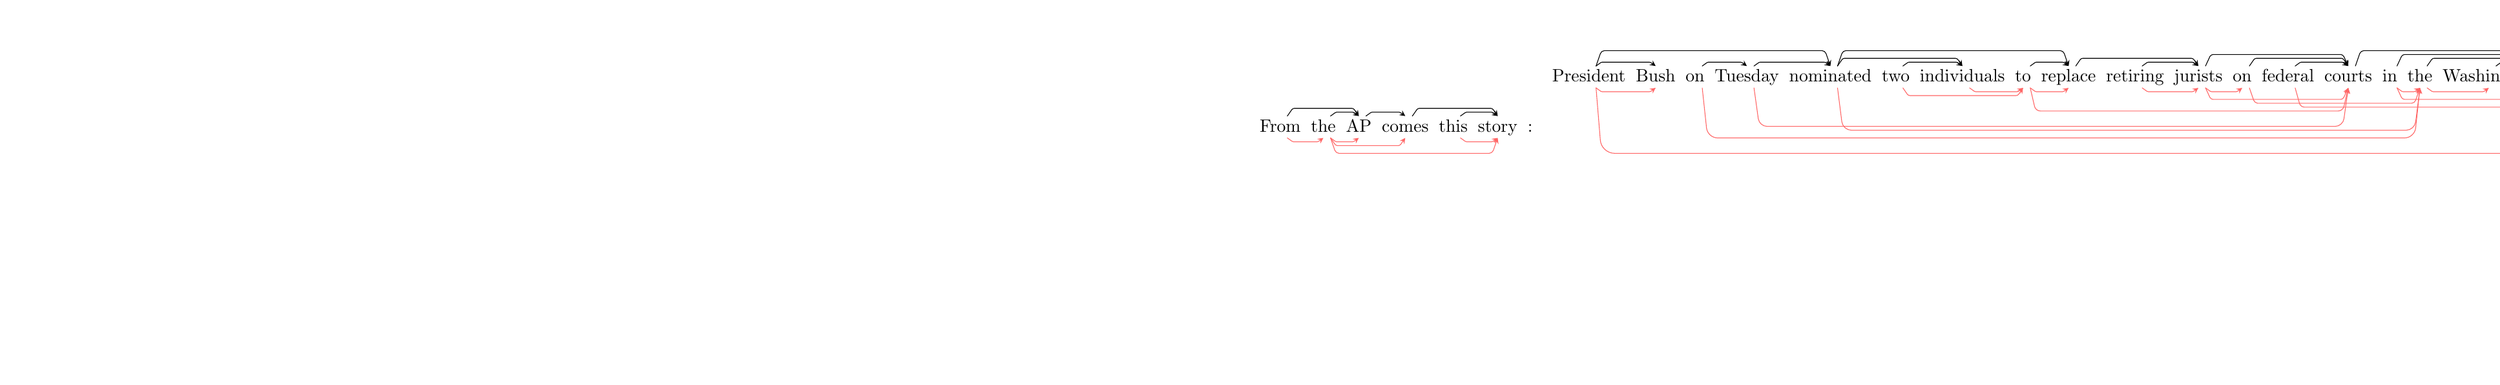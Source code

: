 

\begin{dependency}[hide label, edge unit distance=.5ex]
    \begin{deptext}[column sep=0.05cm]
    From\& the\& AP\& comes\& this\& story\& : \\
\end{deptext}
\depedge{1}{3}{.}
\depedge{2}{3}{.}
\depedge{3}{4}{.}
\depedge{4}{6}{.}
\depedge{5}{6}{.}
\depedge[edge style={red!60!}, edge below]{2}{3}{.}
\depedge[edge style={red!60!}, edge below]{1}{2}{.}
\depedge[edge style={red!60!}, edge below]{2}{6}{.}
\depedge[edge style={red!60!}, edge below]{2}{4}{.}
\depedge[edge style={red!60!}, edge below]{5}{6}{.}
\end{dependency}


\begin{dependency}[hide label, edge unit distance=.5ex]
    \begin{deptext}[column sep=0.05cm]
    President\& Bush\& on\& Tuesday\& nominated\& two\& individuals\& to\& replace\& retiring\& jurists\& on\& federal\& courts\& in\& the\& Washington\& area\& . \\
\end{deptext}
\depedge{1}{2}{.}
\depedge{1}{5}{.}
\depedge{3}{4}{.}
\depedge{4}{5}{.}
\depedge{5}{7}{.}
\depedge{5}{9}{.}
\depedge{6}{7}{.}
\depedge{8}{9}{.}
\depedge{9}{11}{.}
\depedge{10}{11}{.}
\depedge{11}{14}{.}
\depedge{12}{14}{.}
\depedge{13}{14}{.}
\depedge{14}{18}{.}
\depedge{15}{18}{.}
\depedge{16}{18}{.}
\depedge{17}{18}{.}
\depedge[edge style={red!60!}, edge below]{15}{16}{.}
\depedge[edge style={red!60!}, edge below]{11}{12}{.}
\depedge[edge style={red!60!}, edge below]{16}{17}{.}
\depedge[edge style={red!60!}, edge below]{12}{16}{.}
\depedge[edge style={red!60!}, edge below]{15}{18}{.}
\depedge[edge style={red!60!}, edge below]{11}{14}{.}
\depedge[edge style={red!60!}, edge below]{10}{11}{.}
\depedge[edge style={red!60!}, edge below]{8}{14}{.}
\depedge[edge style={red!60!}, edge below]{3}{16}{.}
\depedge[edge style={red!60!}, edge below]{6}{8}{.}
\depedge[edge style={red!60!}, edge below]{5}{16}{.}
\depedge[edge style={red!60!}, edge below]{7}{8}{.}
\depedge[edge style={red!60!}, edge below]{8}{9}{.}
\depedge[edge style={red!60!}, edge below]{4}{14}{.}
\depedge[edge style={red!60!}, edge below]{13}{18}{.}
\depedge[edge style={red!60!}, edge below]{1}{18}{.}
\depedge[edge style={red!60!}, edge below]{1}{2}{.}
\end{dependency}


\begin{dependency}[hide label, edge unit distance=.5ex]
    \begin{deptext}[column sep=0.05cm]
    Bush\& nominated\& Jennifer\& M.\& Anderson\& for\& a\& 15\& -\& year\& term\& as\& associate\& judge\& of\& the\& Superior\& Court\& of\& the\& District\& of\& Columbia\& ,\& replacing\& Steffen\& W.\& Graae\& . \\
\end{deptext}
\depedge{1}{2}{.}
\depedge{2}{3}{.}
\depedge{2}{11}{.}
\depedge{2}{25}{.}
\depedge{3}{4}{.}
\depedge{3}{5}{.}
\depedge{6}{11}{.}
\depedge{7}{11}{.}
\depedge{8}{10}{.}
\depedge{9}{10}{.}
\depedge{10}{11}{.}
\depedge{11}{14}{.}
\depedge{12}{14}{.}
\depedge{13}{14}{.}
\depedge{14}{18}{.}
\depedge{15}{18}{.}
\depedge{16}{18}{.}
\depedge{17}{18}{.}
\depedge{18}{21}{.}
\depedge{19}{21}{.}
\depedge{20}{21}{.}
\depedge{21}{23}{.}
\depedge{22}{23}{.}
\depedge{25}{26}{.}
\depedge{26}{27}{.}
\depedge{26}{28}{.}
\depedge[edge style={red!60!}, edge below]{16}{20}{.}
\depedge[edge style={red!60!}, edge below]{19}{22}{.}
\depedge[edge style={red!60!}, edge below]{20}{22}{.}
\depedge[edge style={red!60!}, edge below]{15}{19}{.}
\depedge[edge style={red!60!}, edge below]{26}{28}{.}
\depedge[edge style={red!60!}, edge below]{5}{6}{.}
\depedge[edge style={red!60!}, edge below]{6}{7}{.}
\depedge[edge style={red!60!}, edge below]{7}{8}{.}
\depedge[edge style={red!60!}, edge below]{21}{22}{.}
\depedge[edge style={red!60!}, edge below]{7}{12}{.}
\depedge[edge style={red!60!}, edge below]{14}{15}{.}
\depedge[edge style={red!60!}, edge below]{7}{13}{.}
\depedge[edge style={red!60!}, edge below]{8}{9}{.}
\depedge[edge style={red!60!}, edge below]{3}{4}{.}
\depedge[edge style={red!60!}, edge below]{11}{14}{.}
\depedge[edge style={red!60!}, edge below]{12}{14}{.}
\depedge[edge style={red!60!}, edge below]{4}{5}{.}
\depedge[edge style={red!60!}, edge below]{25}{26}{.}
\depedge[edge style={red!60!}, edge below]{18}{21}{.}
\depedge[edge style={red!60!}, edge below]{14}{17}{.}
\depedge[edge style={red!60!}, edge below]{11}{26}{.}
\depedge[edge style={red!60!}, edge below]{27}{28}{.}
\depedge[edge style={red!60!}, edge below]{10}{11}{.}
\depedge[edge style={red!60!}, edge below]{21}{23}{.}
\depedge[edge style={red!60!}, edge below]{1}{13}{.}
\depedge[edge style={red!60!}, edge below]{2}{7}{.}
\end{dependency}


\begin{dependency}[hide label, edge unit distance=.5ex]
    \begin{deptext}[column sep=0.05cm]
    *** \\
\end{deptext}
\end{dependency}


\begin{dependency}[hide label, edge unit distance=.5ex]
    \begin{deptext}[column sep=0.05cm]
    Bush\& also\& nominated\& A.\& Noel\& Anketell\& Kramer\& for\& a\& 15\& -\& year\& term\& as\& associate\& judge\& of\& the\& District\& of\& Columbia\& Court\& of\& Appeals\& ,\& replacing\& John\& Montague\& Steadman\& . \\
\end{deptext}
\depedge{1}{3}{.}
\depedge{2}{3}{.}
\depedge{3}{4}{.}
\depedge{3}{13}{.}
\depedge{3}{26}{.}
\depedge{4}{5}{.}
\depedge{4}{6}{.}
\depedge{4}{7}{.}
\depedge{8}{13}{.}
\depedge{9}{13}{.}
\depedge{10}{12}{.}
\depedge{11}{12}{.}
\depedge{12}{13}{.}
\depedge{13}{16}{.}
\depedge{14}{16}{.}
\depedge{15}{16}{.}
\depedge{16}{19}{.}
\depedge{17}{19}{.}
\depedge{18}{19}{.}
\depedge{19}{22}{.}
\depedge{20}{22}{.}
\depedge{21}{22}{.}
\depedge{22}{24}{.}
\depedge{23}{24}{.}
\depedge{26}{27}{.}
\depedge{27}{28}{.}
\depedge{27}{29}{.}
\depedge[edge style={red!60!}, edge below]{6}{7}{.}
\depedge[edge style={red!60!}, edge below]{17}{20}{.}
\depedge[edge style={red!60!}, edge below]{20}{23}{.}
\depedge[edge style={red!60!}, edge below]{17}{18}{.}
\depedge[edge style={red!60!}, edge below]{8}{9}{.}
\depedge[edge style={red!60!}, edge below]{16}{17}{.}
\depedge[edge style={red!60!}, edge below]{7}{29}{.}
\depedge[edge style={red!60!}, edge below]{14}{21}{.}
\depedge[edge style={red!60!}, edge below]{13}{14}{.}
\depedge[edge style={red!60!}, edge below]{7}{8}{.}
\depedge[edge style={red!60!}, edge below]{14}{16}{.}
\depedge[edge style={red!60!}, edge below]{21}{22}{.}
\depedge[edge style={red!60!}, edge below]{5}{6}{.}
\depedge[edge style={red!60!}, edge below]{10}{11}{.}
\depedge[edge style={red!60!}, edge below]{28}{29}{.}
\depedge[edge style={red!60!}, edge below]{7}{18}{.}
\depedge[edge style={red!60!}, edge below]{10}{18}{.}
\depedge[edge style={red!60!}, edge below]{18}{19}{.}
\depedge[edge style={red!60!}, edge below]{14}{15}{.}
\depedge[edge style={red!60!}, edge below]{11}{12}{.}
\depedge[edge style={red!60!}, edge below]{23}{24}{.}
\depedge[edge style={red!60!}, edge below]{10}{26}{.}
\depedge[edge style={red!60!}, edge below]{1}{3}{.}
\depedge[edge style={red!60!}, edge below]{3}{29}{.}
\depedge[edge style={red!60!}, edge below]{4}{6}{.}
\depedge[edge style={red!60!}, edge below]{1}{2}{.}
\depedge[edge style={red!60!}, edge below]{27}{29}{.}
\end{dependency}


\begin{dependency}[hide label, edge unit distance=.5ex]
    \begin{deptext}[column sep=0.05cm]
    The\& sheikh\& in\& wheel\& -\& chair\& has\& been\& attacked\& with\& a\& F\& -\& 16\& -\& launched\& bomb\& . \\
\end{deptext}
\depedge{1}{2}{.}
\depedge{2}{6}{.}
\depedge{2}{9}{.}
\depedge{3}{6}{.}
\depedge{4}{6}{.}
\depedge{5}{6}{.}
\depedge{7}{9}{.}
\depedge{8}{9}{.}
\depedge{9}{17}{.}
\depedge{10}{17}{.}
\depedge{11}{17}{.}
\depedge{12}{13}{.}
\depedge{12}{14}{.}
\depedge{12}{16}{.}
\depedge{15}{16}{.}
\depedge{16}{17}{.}
\depedge[edge style={red!60!}, edge below]{5}{13}{.}
\depedge[edge style={red!60!}, edge below]{7}{8}{.}
\depedge[edge style={red!60!}, edge below]{13}{15}{.}
\depedge[edge style={red!60!}, edge below]{1}{8}{.}
\depedge[edge style={red!60!}, edge below]{8}{9}{.}
\depedge[edge style={red!60!}, edge below]{14}{15}{.}
\depedge[edge style={red!60!}, edge below]{15}{16}{.}
\depedge[edge style={red!60!}, edge below]{10}{11}{.}
\depedge[edge style={red!60!}, edge below]{8}{17}{.}
\depedge[edge style={red!60!}, edge below]{8}{16}{.}
\depedge[edge style={red!60!}, edge below]{11}{13}{.}
\depedge[edge style={red!60!}, edge below]{4}{7}{.}
\depedge[edge style={red!60!}, edge below]{3}{5}{.}
\depedge[edge style={red!60!}, edge below]{11}{12}{.}
\depedge[edge style={red!60!}, edge below]{2}{4}{.}
\depedge[edge style={red!60!}, edge below]{5}{6}{.}
\end{dependency}


\begin{dependency}[hide label, edge unit distance=.5ex]
    \begin{deptext}[column sep=0.05cm]
    He\& could\& be\& killed\& years\& ago\& and\& the\& israelians\& have\& all\& the\& reasons\& ,\& since\& he\& founded\& and\& he\& is\& the\& spiritual\& leader\& of\& Hamas\& ,\& but\& they\& did\& n't\& . \\
\end{deptext}
\depedge{1}{4}{.}
\depedge{2}{4}{.}
\depedge{3}{4}{.}
\depedge{4}{6}{.}
\depedge{4}{10}{.}
\depedge{4}{29}{.}
\depedge{5}{6}{.}
\depedge{7}{10}{.}
\depedge{8}{9}{.}
\depedge{9}{10}{.}
\depedge{10}{13}{.}
\depedge{10}{17}{.}
\depedge{11}{13}{.}
\depedge{12}{13}{.}
\depedge{15}{17}{.}
\depedge{16}{17}{.}
\depedge{17}{23}{.}
\depedge{18}{23}{.}
\depedge{19}{23}{.}
\depedge{20}{23}{.}
\depedge{21}{23}{.}
\depedge{22}{23}{.}
\depedge{23}{25}{.}
\depedge{24}{25}{.}
\depedge{27}{29}{.}
\depedge{28}{29}{.}
\depedge{29}{30}{.}
\depedge[edge style={red!60!}, edge below]{3}{4}{.}
\depedge[edge style={red!60!}, edge below]{4}{5}{.}
\depedge[edge style={red!60!}, edge below]{19}{20}{.}
\depedge[edge style={red!60!}, edge below]{9}{10}{.}
\depedge[edge style={red!60!}, edge below]{18}{19}{.}
\depedge[edge style={red!60!}, edge below]{10}{11}{.}
\depedge[edge style={red!60!}, edge below]{2}{3}{.}
\depedge[edge style={red!60!}, edge below]{7}{18}{.}
\depedge[edge style={red!60!}, edge below]{1}{2}{.}
\depedge[edge style={red!60!}, edge below]{4}{23}{.}
\depedge[edge style={red!60!}, edge below]{8}{21}{.}
\depedge[edge style={red!60!}, edge below]{20}{21}{.}
\depedge[edge style={red!60!}, edge below]{28}{29}{.}
\depedge[edge style={red!60!}, edge below]{10}{28}{.}
\depedge[edge style={red!60!}, edge below]{4}{6}{.}
\depedge[edge style={red!60!}, edge below]{10}{23}{.}
\depedge[edge style={red!60!}, edge below]{16}{17}{.}
\depedge[edge style={red!60!}, edge below]{8}{12}{.}
\depedge[edge style={red!60!}, edge below]{10}{12}{.}
\depedge[edge style={red!60!}, edge below]{16}{19}{.}
\depedge[edge style={red!60!}, edge below]{21}{22}{.}
\depedge[edge style={red!60!}, edge below]{28}{30}{.}
\depedge[edge style={red!60!}, edge below]{23}{24}{.}
\depedge[edge style={red!60!}, edge below]{27}{28}{.}
\depedge[edge style={red!60!}, edge below]{4}{25}{.}
\depedge[edge style={red!60!}, edge below]{15}{16}{.}
\depedge[edge style={red!60!}, edge below]{12}{13}{.}
\end{dependency}


\begin{dependency}[hide label, edge unit distance=.5ex]
    \begin{deptext}[column sep=0.05cm]
    Today\& 's\& incident\& proves\& that\& Sharon\& has\& lost\& his\& patience\& and\& his\& hope\& in\& peace\& . \\
\end{deptext}
\depedge{1}{2}{.}
\depedge{1}{3}{.}
\depedge{3}{4}{.}
\depedge{4}{8}{.}
\depedge{5}{8}{.}
\depedge{6}{8}{.}
\depedge{7}{8}{.}
\depedge{8}{10}{.}
\depedge{9}{10}{.}
\depedge{10}{13}{.}
\depedge{11}{13}{.}
\depedge{12}{13}{.}
\depedge{13}{15}{.}
\depedge{14}{15}{.}
\depedge[edge style={red!60!}, edge below]{9}{12}{.}
\depedge[edge style={red!60!}, edge below]{14}{15}{.}
\depedge[edge style={red!60!}, edge below]{9}{10}{.}
\depedge[edge style={red!60!}, edge below]{11}{12}{.}
\depedge[edge style={red!60!}, edge below]{5}{7}{.}
\depedge[edge style={red!60!}, edge below]{5}{8}{.}
\depedge[edge style={red!60!}, edge below]{7}{10}{.}
\depedge[edge style={red!60!}, edge below]{13}{14}{.}
\depedge[edge style={red!60!}, edge below]{5}{6}{.}
\depedge[edge style={red!60!}, edge below]{3}{4}{.}
\depedge[edge style={red!60!}, edge below]{4}{5}{.}
\depedge[edge style={red!60!}, edge below]{5}{13}{.}
\depedge[edge style={red!60!}, edge below]{1}{7}{.}
\depedge[edge style={red!60!}, edge below]{2}{3}{.}
\end{dependency}


\begin{dependency}[hide label, edge unit distance=.5ex]
    \begin{deptext}[column sep=0.05cm]
    Nervous\& people\& make\& mistakes\& ,\& so\& I\& suppose\& there\& will\& be\& a\& wave\& of\& succesfull\& arab\& attacks\& . \\
\end{deptext}
\depedge{1}{2}{.}
\depedge{2}{3}{.}
\depedge{3}{4}{.}
\depedge{3}{8}{.}
\depedge{6}{8}{.}
\depedge{7}{8}{.}
\depedge{8}{11}{.}
\depedge{9}{11}{.}
\depedge{10}{11}{.}
\depedge{11}{13}{.}
\depedge{12}{13}{.}
\depedge{13}{17}{.}
\depedge{14}{17}{.}
\depedge{15}{17}{.}
\depedge{16}{17}{.}
\depedge[edge style={red!60!}, edge below]{2}{3}{.}
\depedge[edge style={red!60!}, edge below]{14}{15}{.}
\depedge[edge style={red!60!}, edge below]{6}{7}{.}
\depedge[edge style={red!60!}, edge below]{7}{12}{.}
\depedge[edge style={red!60!}, edge below]{15}{17}{.}
\depedge[edge style={red!60!}, edge below]{12}{13}{.}
\depedge[edge style={red!60!}, edge below]{16}{17}{.}
\depedge[edge style={red!60!}, edge below]{12}{16}{.}
\depedge[edge style={red!60!}, edge below]{7}{9}{.}
\depedge[edge style={red!60!}, edge below]{4}{7}{.}
\depedge[edge style={red!60!}, edge below]{11}{12}{.}
\depedge[edge style={red!60!}, edge below]{10}{11}{.}
\depedge[edge style={red!60!}, edge below]{3}{4}{.}
\depedge[edge style={red!60!}, edge below]{1}{2}{.}
\depedge[edge style={red!60!}, edge below]{7}{8}{.}
\end{dependency}


\begin{dependency}[hide label, edge unit distance=.5ex]
    \begin{deptext}[column sep=0.05cm]
    A\& la\& guerre\& c'est\& comme\& a\& la\& guerre\& ! \\
\end{deptext}
\depedge{1}{2}{.}
\depedge{1}{3}{.}
\depedge{1}{4}{.}
\depedge{1}{5}{.}
\depedge{1}{6}{.}
\depedge{1}{7}{.}
\depedge{1}{8}{.}
\depedge[edge style={red!60!}, edge below]{4}{5}{.}
\depedge[edge style={red!60!}, edge below]{3}{4}{.}
\depedge[edge style={red!60!}, edge below]{6}{8}{.}
\depedge[edge style={red!60!}, edge below]{2}{7}{.}
\depedge[edge style={red!60!}, edge below]{1}{6}{.}
\depedge[edge style={red!60!}, edge below]{3}{8}{.}
\depedge[edge style={red!60!}, edge below]{1}{2}{.}
\end{dependency}


\begin{dependency}[hide label, edge unit distance=.5ex]
    \begin{deptext}[column sep=0.05cm]
    In\& the\& eastern\& city\& of\& Baqubah\& ,\& guerrillas\& detonated\& a\& car\& bomb\& outside\& a\& police\& station\& ,\& killing\& several\& people\& . \\
\end{deptext}
\depedge{1}{4}{.}
\depedge{2}{4}{.}
\depedge{3}{4}{.}
\depedge{4}{6}{.}
\depedge{4}{9}{.}
\depedge{5}{6}{.}
\depedge{8}{9}{.}
\depedge{9}{12}{.}
\depedge{9}{16}{.}
\depedge{9}{18}{.}
\depedge{10}{12}{.}
\depedge{11}{12}{.}
\depedge{13}{16}{.}
\depedge{14}{16}{.}
\depedge{15}{16}{.}
\depedge{18}{20}{.}
\depedge{19}{20}{.}
\depedge[edge style={red!60!}, edge below]{1}{2}{.}
\depedge[edge style={red!60!}, edge below]{10}{14}{.}
\depedge[edge style={red!60!}, edge below]{10}{11}{.}
\depedge[edge style={red!60!}, edge below]{1}{3}{.}
\depedge[edge style={red!60!}, edge below]{8}{9}{.}
\depedge[edge style={red!60!}, edge below]{5}{6}{.}
\depedge[edge style={red!60!}, edge below]{8}{10}{.}
\depedge[edge style={red!60!}, edge below]{3}{4}{.}
\depedge[edge style={red!60!}, edge below]{10}{16}{.}
\depedge[edge style={red!60!}, edge below]{2}{9}{.}
\depedge[edge style={red!60!}, edge below]{11}{12}{.}
\depedge[edge style={red!60!}, edge below]{18}{19}{.}
\depedge[edge style={red!60!}, edge below]{10}{20}{.}
\depedge[edge style={red!60!}, edge below]{16}{19}{.}
\depedge[edge style={red!60!}, edge below]{6}{10}{.}
\depedge[edge style={red!60!}, edge below]{14}{15}{.}
\depedge[edge style={red!60!}, edge below]{12}{13}{.}
\end{dependency}


\begin{dependency}[hide label, edge unit distance=.5ex]
    \begin{deptext}[column sep=0.05cm]
    The\& US\& lost\& yet\& another\& helicopter\& to\& hostile\& fire\& near\& Habbaniyah\& in\& the\& Sunni\& heartland\& ,\& but\& this\& time\& the\& crew\& was\& safe\& . \\
\end{deptext}
\depedge{1}{2}{.}
\depedge{2}{3}{.}
\depedge{3}{6}{.}
\depedge{3}{9}{.}
\depedge{3}{23}{.}
\depedge{4}{6}{.}
\depedge{5}{6}{.}
\depedge{7}{9}{.}
\depedge{8}{9}{.}
\depedge{9}{11}{.}
\depedge{10}{11}{.}
\depedge{11}{15}{.}
\depedge{12}{15}{.}
\depedge{13}{15}{.}
\depedge{14}{15}{.}
\depedge{17}{23}{.}
\depedge{18}{19}{.}
\depedge{19}{23}{.}
\depedge{20}{21}{.}
\depedge{21}{23}{.}
\depedge{22}{23}{.}
\depedge[edge style={red!60!}, edge below]{12}{13}{.}
\depedge[edge style={red!60!}, edge below]{1}{20}{.}
\depedge[edge style={red!60!}, edge below]{13}{14}{.}
\depedge[edge style={red!60!}, edge below]{11}{15}{.}
\depedge[edge style={red!60!}, edge below]{13}{20}{.}
\depedge[edge style={red!60!}, edge below]{11}{12}{.}
\depedge[edge style={red!60!}, edge below]{21}{22}{.}
\depedge[edge style={red!60!}, edge below]{18}{19}{.}
\depedge[edge style={red!60!}, edge below]{15}{22}{.}
\depedge[edge style={red!60!}, edge below]{1}{2}{.}
\depedge[edge style={red!60!}, edge below]{17}{18}{.}
\depedge[edge style={red!60!}, edge below]{4}{15}{.}
\depedge[edge style={red!60!}, edge below]{15}{18}{.}
\depedge[edge style={red!60!}, edge below]{4}{6}{.}
\depedge[edge style={red!60!}, edge below]{7}{8}{.}
\depedge[edge style={red!60!}, edge below]{3}{15}{.}
\depedge[edge style={red!60!}, edge below]{4}{5}{.}
\depedge[edge style={red!60!}, edge below]{10}{11}{.}
\depedge[edge style={red!60!}, edge below]{9}{12}{.}
\depedge[edge style={red!60!}, edge below]{7}{14}{.}
\depedge[edge style={red!60!}, edge below]{13}{23}{.}
\end{dependency}


\begin{dependency}[hide label, edge unit distance=.5ex]
    \begin{deptext}[column sep=0.05cm]
    In\& Fallujah\& ,\& hundreds\& of\& demonstrators\& came\& out\& against\& US\& troops\& when\& they\& briefly\& arrested\& a\& yound\& newlywed\& bride\& . \\
\end{deptext}
\depedge{1}{2}{.}
\depedge{2}{7}{.}
\depedge{4}{6}{.}
\depedge{4}{7}{.}
\depedge{5}{6}{.}
\depedge{7}{8}{.}
\depedge{7}{11}{.}
\depedge{7}{15}{.}
\depedge{9}{11}{.}
\depedge{10}{11}{.}
\depedge{12}{15}{.}
\depedge{13}{15}{.}
\depedge{14}{15}{.}
\depedge{15}{19}{.}
\depedge{16}{19}{.}
\depedge{17}{19}{.}
\depedge{18}{19}{.}
\depedge[edge style={red!60!}, edge below]{17}{18}{.}
\depedge[edge style={red!60!}, edge below]{18}{19}{.}
\depedge[edge style={red!60!}, edge below]{5}{6}{.}
\depedge[edge style={red!60!}, edge below]{16}{17}{.}
\depedge[edge style={red!60!}, edge below]{11}{12}{.}
\depedge[edge style={red!60!}, edge below]{15}{16}{.}
\depedge[edge style={red!60!}, edge below]{13}{14}{.}
\depedge[edge style={red!60!}, edge below]{6}{19}{.}
\depedge[edge style={red!60!}, edge below]{13}{17}{.}
\depedge[edge style={red!60!}, edge below]{9}{10}{.}
\depedge[edge style={red!60!}, edge below]{10}{11}{.}
\depedge[edge style={red!60!}, edge below]{1}{2}{.}
\depedge[edge style={red!60!}, edge below]{12}{13}{.}
\depedge[edge style={red!60!}, edge below]{1}{15}{.}
\depedge[edge style={red!60!}, edge below]{8}{9}{.}
\depedge[edge style={red!60!}, edge below]{4}{5}{.}
\depedge[edge style={red!60!}, edge below]{7}{8}{.}
\end{dependency}


\begin{dependency}[hide label, edge unit distance=.5ex]
    \begin{deptext}[column sep=0.05cm]
    (\& I\& hope\& that\& the\& US\& army\& got\& an\& enormous\& amount\& of\& information\& from\& her\& relatives\& ,\& because\& otherwise\& this\& move\& was\& a\& bad\& ,\& bad\& tradeoff\& )\& . \\
\end{deptext}
\depedge{2}{3}{.}
\depedge{3}{8}{.}
\depedge{3}{27}{.}
\depedge{4}{8}{.}
\depedge{5}{7}{.}
\depedge{6}{7}{.}
\depedge{7}{8}{.}
\depedge{8}{11}{.}
\depedge{8}{16}{.}
\depedge{9}{11}{.}
\depedge{10}{11}{.}
\depedge{11}{13}{.}
\depedge{12}{13}{.}
\depedge{14}{16}{.}
\depedge{15}{16}{.}
\depedge{18}{27}{.}
\depedge{19}{27}{.}
\depedge{20}{21}{.}
\depedge{21}{27}{.}
\depedge{22}{27}{.}
\depedge{23}{27}{.}
\depedge{24}{27}{.}
\depedge{26}{27}{.}
\depedge[edge style={red!60!}, edge below]{22}{23}{.}
\depedge[edge style={red!60!}, edge below]{24}{26}{.}
\depedge[edge style={red!60!}, edge below]{4}{7}{.}
\depedge[edge style={red!60!}, edge below]{4}{5}{.}
\depedge[edge style={red!60!}, edge below]{7}{22}{.}
\depedge[edge style={red!60!}, edge below]{8}{22}{.}
\depedge[edge style={red!60!}, edge below]{9}{10}{.}
\depedge[edge style={red!60!}, edge below]{5}{6}{.}
\depedge[edge style={red!60!}, edge below]{23}{24}{.}
\depedge[edge style={red!60!}, edge below]{3}{22}{.}
\depedge[edge style={red!60!}, edge below]{14}{15}{.}
\depedge[edge style={red!60!}, edge below]{8}{27}{.}
\depedge[edge style={red!60!}, edge below]{21}{22}{.}
\depedge[edge style={red!60!}, edge below]{5}{19}{.}
\depedge[edge style={red!60!}, edge below]{10}{23}{.}
\depedge[edge style={red!60!}, edge below]{15}{23}{.}
\depedge[edge style={red!60!}, edge below]{12}{13}{.}
\depedge[edge style={red!60!}, edge below]{2}{3}{.}
\depedge[edge style={red!60!}, edge below]{6}{20}{.}
\depedge[edge style={red!60!}, edge below]{5}{12}{.}
\depedge[edge style={red!60!}, edge below]{9}{11}{.}
\depedge[edge style={red!60!}, edge below]{18}{22}{.}
\depedge[edge style={red!60!}, edge below]{16}{23}{.}
\end{dependency}


\begin{dependency}[hide label, edge unit distance=.5ex]
    \begin{deptext}[column sep=0.05cm]
    The\& US\& troops\& fired\& into\& the\& hostile\& crowd\& ,\& killing\& 4\& . \\
\end{deptext}
\depedge{1}{3}{.}
\depedge{2}{3}{.}
\depedge{3}{4}{.}
\depedge{4}{8}{.}
\depedge{4}{10}{.}
\depedge{5}{8}{.}
\depedge{6}{8}{.}
\depedge{7}{8}{.}
\depedge{10}{11}{.}
\depedge[edge style={red!60!}, edge below]{2}{3}{.}
\depedge[edge style={red!60!}, edge below]{1}{2}{.}
\depedge[edge style={red!60!}, edge below]{10}{11}{.}
\depedge[edge style={red!60!}, edge below]{6}{7}{.}
\depedge[edge style={red!60!}, edge below]{6}{10}{.}
\depedge[edge style={red!60!}, edge below]{1}{6}{.}
\depedge[edge style={red!60!}, edge below]{3}{4}{.}
\depedge[edge style={red!60!}, edge below]{5}{6}{.}
\depedge[edge style={red!60!}, edge below]{6}{8}{.}
\end{dependency}


\begin{dependency}[hide label, edge unit distance=.5ex]
    \begin{deptext}[column sep=0.05cm]
    It\& seems\& clear\& to\& me\& that\& the\& manhunt\& for\& high\& Baath\& officials\& in\& the\& Sunni\& heartland\& is\& being\& done\& wrong\& ,\& or\& at\& least\& in\& ways\& that\& are\& bad\& for\& US\& standing\& with\& local\& Iraqis\& . \\
\end{deptext}
\depedge{1}{2}{.}
\depedge{2}{3}{.}
\depedge{2}{5}{.}
\depedge{2}{19}{.}
\depedge{4}{5}{.}
\depedge{6}{19}{.}
\depedge{7}{8}{.}
\depedge{8}{12}{.}
\depedge{8}{16}{.}
\depedge{8}{19}{.}
\depedge{9}{12}{.}
\depedge{10}{12}{.}
\depedge{11}{12}{.}
\depedge{13}{16}{.}
\depedge{14}{16}{.}
\depedge{15}{16}{.}
\depedge{17}{19}{.}
\depedge{18}{19}{.}
\depedge{19}{20}{.}
\depedge{20}{26}{.}
\depedge{22}{26}{.}
\depedge{23}{24}{.}
\depedge{23}{26}{.}
\depedge{25}{26}{.}
\depedge{26}{29}{.}
\depedge{27}{29}{.}
\depedge{28}{29}{.}
\depedge{29}{32}{.}
\depedge{30}{32}{.}
\depedge{31}{32}{.}
\depedge{32}{35}{.}
\depedge{33}{35}{.}
\depedge{34}{35}{.}
\depedge[edge style={red!60!}, edge below]{17}{18}{.}
\depedge[edge style={red!60!}, edge below]{5}{6}{.}
\depedge[edge style={red!60!}, edge below]{13}{14}{.}
\depedge[edge style={red!60!}, edge below]{6}{13}{.}
\depedge[edge style={red!60!}, edge below]{27}{28}{.}
\depedge[edge style={red!60!}, edge below]{9}{30}{.}
\depedge[edge style={red!60!}, edge below]{1}{2}{.}
\depedge[edge style={red!60!}, edge below]{6}{28}{.}
\depedge[edge style={red!60!}, edge below]{6}{10}{.}
\depedge[edge style={red!60!}, edge below]{13}{25}{.}
\depedge[edge style={red!60!}, edge below]{6}{17}{.}
\depedge[edge style={red!60!}, edge below]{14}{16}{.}
\depedge[edge style={red!60!}, edge below]{12}{13}{.}
\depedge[edge style={red!60!}, edge below]{14}{30}{.}
\depedge[edge style={red!60!}, edge below]{6}{33}{.}
\depedge[edge style={red!60!}, edge below]{31}{32}{.}
\depedge[edge style={red!60!}, edge below]{13}{35}{.}
\depedge[edge style={red!60!}, edge below]{4}{5}{.}
\depedge[edge style={red!60!}, edge below]{6}{23}{.}
\depedge[edge style={red!60!}, edge below]{30}{31}{.}
\depedge[edge style={red!60!}, edge below]{14}{15}{.}
\depedge[edge style={red!60!}, edge below]{29}{30}{.}
\depedge[edge style={red!60!}, edge below]{3}{5}{.}
\depedge[edge style={red!60!}, edge below]{8}{28}{.}
\depedge[edge style={red!60!}, edge below]{6}{11}{.}
\depedge[edge style={red!60!}, edge below]{7}{30}{.}
\depedge[edge style={red!60!}, edge below]{2}{4}{.}
\depedge[edge style={red!60!}, edge below]{6}{19}{.}
\depedge[edge style={red!60!}, edge below]{26}{27}{.}
\depedge[edge style={red!60!}, edge below]{19}{20}{.}
\depedge[edge style={red!60!}, edge below]{33}{34}{.}
\depedge[edge style={red!60!}, edge below]{6}{22}{.}
\depedge[edge style={red!60!}, edge below]{23}{24}{.}
\end{dependency}


\begin{dependency}[hide label, edge unit distance=.5ex]
    \begin{deptext}[column sep=0.05cm]
    Google\& has\& finally\& had\& an\& analyst\& day\& --\& a\& chance\& to\& present\& the\& company\& 's\& story\& to\& the\& (\& miniscule\& number\& of\& )\& people\& who\& have\& n't\& heard\& it\& . \\
\end{deptext}
\depedge{1}{4}{.}
\depedge{2}{4}{.}
\depedge{3}{4}{.}
\depedge{4}{7}{.}
\depedge{5}{7}{.}
\depedge{6}{7}{.}
\depedge{7}{10}{.}
\depedge{9}{10}{.}
\depedge{10}{12}{.}
\depedge{11}{12}{.}
\depedge{12}{16}{.}
\depedge{12}{21}{.}
\depedge{13}{14}{.}
\depedge{14}{15}{.}
\depedge{14}{16}{.}
\depedge{17}{21}{.}
\depedge{18}{21}{.}
\depedge{20}{21}{.}
\depedge{21}{24}{.}
\depedge{22}{24}{.}
\depedge{24}{28}{.}
\depedge{25}{28}{.}
\depedge{26}{28}{.}
\depedge{27}{28}{.}
\depedge{28}{29}{.}
\depedge[edge style={red!60!}, edge below]{25}{26}{.}
\depedge[edge style={red!60!}, edge below]{26}{28}{.}
\depedge[edge style={red!60!}, edge below]{11}{12}{.}
\depedge[edge style={red!60!}, edge below]{25}{29}{.}
\depedge[edge style={red!60!}, edge below]{9}{10}{.}
\depedge[edge style={red!60!}, edge below]{2}{3}{.}
\depedge[edge style={red!60!}, edge below]{24}{25}{.}
\depedge[edge style={red!60!}, edge below]{9}{24}{.}
\depedge[edge style={red!60!}, edge below]{4}{5}{.}
\depedge[edge style={red!60!}, edge below]{4}{21}{.}
\depedge[edge style={red!60!}, edge below]{3}{4}{.}
\depedge[edge style={red!60!}, edge below]{11}{29}{.}
\depedge[edge style={red!60!}, edge below]{13}{14}{.}
\depedge[edge style={red!60!}, edge below]{26}{27}{.}
\depedge[edge style={red!60!}, edge below]{4}{9}{.}
\depedge[edge style={red!60!}, edge below]{4}{17}{.}
\depedge[edge style={red!60!}, edge below]{17}{18}{.}
\depedge[edge style={red!60!}, edge below]{16}{17}{.}
\depedge[edge style={red!60!}, edge below]{13}{18}{.}
\depedge[edge style={red!60!}, edge below]{2}{7}{.}
\depedge[edge style={red!60!}, edge below]{5}{20}{.}
\depedge[edge style={red!60!}, edge below]{1}{2}{.}
\depedge[edge style={red!60!}, edge below]{2}{6}{.}
\depedge[edge style={red!60!}, edge below]{5}{22}{.}
\depedge[edge style={red!60!}, edge below]{11}{15}{.}
\end{dependency}


\begin{dependency}[hide label, edge unit distance=.5ex]
    \begin{deptext}[column sep=0.05cm]
    Usually\& ,\& these\& are\& just\& a\& chance\& for\& the\& suckups\& to\& suck\& up\& ,\& but\& this\& time\& people\& are\& actually\& concerned\& about\& the\& company\& 's\& plans\& . \\
\end{deptext}
\depedge{1}{7}{.}
\depedge{3}{7}{.}
\depedge{4}{7}{.}
\depedge{5}{7}{.}
\depedge{6}{7}{.}
\depedge{7}{12}{.}
\depedge{7}{21}{.}
\depedge{8}{12}{.}
\depedge{9}{10}{.}
\depedge{10}{12}{.}
\depedge{11}{12}{.}
\depedge{12}{13}{.}
\depedge{15}{21}{.}
\depedge{16}{17}{.}
\depedge{17}{21}{.}
\depedge{18}{21}{.}
\depedge{19}{21}{.}
\depedge{20}{21}{.}
\depedge{21}{26}{.}
\depedge{22}{26}{.}
\depedge{23}{24}{.}
\depedge{24}{25}{.}
\depedge{24}{26}{.}
\depedge[edge style={red!60!}, edge below]{9}{10}{.}
\depedge[edge style={red!60!}, edge below]{9}{18}{.}
\depedge[edge style={red!60!}, edge below]{6}{7}{.}
\depedge[edge style={red!60!}, edge below]{16}{17}{.}
\depedge[edge style={red!60!}, edge below]{6}{9}{.}
\depedge[edge style={red!60!}, edge below]{4}{19}{.}
\depedge[edge style={red!60!}, edge below]{17}{18}{.}
\depedge[edge style={red!60!}, edge below]{4}{5}{.}
\depedge[edge style={red!60!}, edge below]{9}{23}{.}
\depedge[edge style={red!60!}, edge below]{23}{24}{.}
\depedge[edge style={red!60!}, edge below]{22}{26}{.}
\depedge[edge style={red!60!}, edge below]{3}{4}{.}
\depedge[edge style={red!60!}, edge below]{8}{9}{.}
\depedge[edge style={red!60!}, edge below]{19}{21}{.}
\depedge[edge style={red!60!}, edge below]{18}{22}{.}
\depedge[edge style={red!60!}, edge below]{5}{6}{.}
\depedge[edge style={red!60!}, edge below]{11}{12}{.}
\depedge[edge style={red!60!}, edge below]{10}{12}{.}
\depedge[edge style={red!60!}, edge below]{12}{13}{.}
\depedge[edge style={red!60!}, edge below]{16}{25}{.}
\depedge[edge style={red!60!}, edge below]{15}{16}{.}
\depedge[edge style={red!60!}, edge below]{19}{20}{.}
\depedge[edge style={red!60!}, edge below]{1}{18}{.}
\end{dependency}


\begin{dependency}[hide label, edge unit distance=.5ex]
    \begin{deptext}[column sep=0.05cm]
    They\& work\& on\& Wall\& Street\& ,\& after\& all\& ,\& so\& when\& they\& hear\& a\& company\& who's\& stated\& goals\& include\& "\& Do\& n't\& be\& evil\& ,\& "\& they\& imagine\& a\& company\& who's\& eventually\& history\& will\& be\& "\& Do\& n't\& be\& profitable\& .\& " \\
\end{deptext}
\depedge{1}{2}{.}
\depedge{2}{5}{.}
\depedge{2}{8}{.}
\depedge{2}{28}{.}
\depedge{3}{5}{.}
\depedge{4}{5}{.}
\depedge{7}{8}{.}
\depedge{10}{28}{.}
\depedge{11}{13}{.}
\depedge{12}{13}{.}
\depedge{13}{15}{.}
\depedge{13}{28}{.}
\depedge{14}{15}{.}
\depedge{15}{19}{.}
\depedge{16}{18}{.}
\depedge{17}{18}{.}
\depedge{18}{19}{.}
\depedge{19}{24}{.}
\depedge{21}{24}{.}
\depedge{22}{24}{.}
\depedge{23}{24}{.}
\depedge{27}{28}{.}
\depedge{28}{30}{.}
\depedge{29}{30}{.}
\depedge{30}{35}{.}
\depedge{31}{33}{.}
\depedge{32}{33}{.}
\depedge{33}{35}{.}
\depedge{34}{35}{.}
\depedge{35}{40}{.}
\depedge{37}{40}{.}
\depedge{38}{40}{.}
\depedge{39}{40}{.}
\depedge[edge style={red!60!}, edge below]{16}{31}{.}
\depedge[edge style={red!60!}, edge below]{23}{39}{.}
\depedge[edge style={red!60!}, edge below]{15}{30}{.}
\depedge[edge style={red!60!}, edge below]{14}{29}{.}
\depedge[edge style={red!60!}, edge below]{22}{38}{.}
\depedge[edge style={red!60!}, edge below]{21}{37}{.}
\depedge[edge style={red!60!}, edge below]{12}{27}{.}
\depedge[edge style={red!60!}, edge below]{37}{38}{.}
\depedge[edge style={red!60!}, edge below]{14}{15}{.}
\depedge[edge style={red!60!}, edge below]{27}{34}{.}
\depedge[edge style={red!60!}, edge below]{29}{32}{.}
\depedge[edge style={red!60!}, edge below]{29}{34}{.}
\depedge[edge style={red!60!}, edge below]{34}{35}{.}
\depedge[edge style={red!60!}, edge below]{34}{37}{.}
\depedge[edge style={red!60!}, edge below]{23}{27}{.}
\depedge[edge style={red!60!}, edge below]{27}{28}{.}
\depedge[edge style={red!60!}, edge below]{12}{13}{.}
\depedge[edge style={red!60!}, edge below]{16}{17}{.}
\depedge[edge style={red!60!}, edge below]{29}{33}{.}
\depedge[edge style={red!60!}, edge below]{1}{27}{.}
\depedge[edge style={red!60!}, edge below]{7}{34}{.}
\depedge[edge style={red!60!}, edge below]{24}{34}{.}
\depedge[edge style={red!60!}, edge below]{3}{34}{.}
\depedge[edge style={red!60!}, edge below]{7}{8}{.}
\depedge[edge style={red!60!}, edge below]{12}{31}{.}
\depedge[edge style={red!60!}, edge below]{19}{35}{.}
\depedge[edge style={red!60!}, edge below]{2}{34}{.}
\depedge[edge style={red!60!}, edge below]{4}{5}{.}
\depedge[edge style={red!60!}, edge below]{39}{40}{.}
\depedge[edge style={red!60!}, edge below]{5}{34}{.}
\depedge[edge style={red!60!}, edge below]{18}{27}{.}
\depedge[edge style={red!60!}, edge below]{11}{14}{.}
\depedge[edge style={red!60!}, edge below]{10}{12}{.}
\end{dependency}


\begin{dependency}[hide label, edge unit distance=.5ex]
    \begin{deptext}[column sep=0.05cm]
    It\& 's\& not\& quite\& as\& freewheeling\& an\& environment\& as\& you\& 'd\& imagine\& :\& Sergey\& Brin\& has\& actually\& created\& a\& mathematical\& '\& proof\& '\& that\& the\& company\& 's\& self\& -\& driven\& research\& strategy\& ,\& which\& gives\& employees\& one\& day\& a\& week\& to\& do\& research\& projects\& on\& their\& own\& ,\& is\& a\& good\& ,\& respectable\& idea\& . \\
\end{deptext}
\depedge{1}{8}{.}
\depedge{2}{8}{.}
\depedge{3}{8}{.}
\depedge{4}{5}{.}
\depedge{5}{6}{.}
\depedge{5}{12}{.}
\depedge{6}{8}{.}
\depedge{7}{8}{.}
\depedge{8}{18}{.}
\depedge{9}{12}{.}
\depedge{10}{12}{.}
\depedge{11}{12}{.}
\depedge{14}{15}{.}
\depedge{14}{18}{.}
\depedge{16}{18}{.}
\depedge{17}{18}{.}
\depedge{18}{22}{.}
\depedge{19}{22}{.}
\depedge{20}{22}{.}
\depedge{22}{54}{.}
\depedge{24}{54}{.}
\depedge{25}{26}{.}
\depedge{26}{27}{.}
\depedge{26}{32}{.}
\depedge{28}{30}{.}
\depedge{29}{30}{.}
\depedge{30}{32}{.}
\depedge{31}{32}{.}
\depedge{32}{35}{.}
\depedge{32}{54}{.}
\depedge{34}{35}{.}
\depedge{35}{36}{.}
\depedge{35}{38}{.}
\depedge{37}{38}{.}
\depedge{38}{40}{.}
\depedge{38}{42}{.}
\depedge{39}{40}{.}
\depedge{41}{42}{.}
\depedge{42}{44}{.}
\depedge{42}{47}{.}
\depedge{43}{44}{.}
\depedge{45}{47}{.}
\depedge{46}{47}{.}
\depedge{49}{54}{.}
\depedge{50}{54}{.}
\depedge{51}{54}{.}
\depedge{53}{54}{.}
\depedge[edge style={red!60!}, edge below]{31}{43}{.}
\depedge[edge style={red!60!}, edge below]{19}{39}{.}
\depedge[edge style={red!60!}, edge below]{7}{39}{.}
\depedge[edge style={red!60!}, edge below]{1}{3}{.}
\depedge[edge style={red!60!}, edge below]{49}{50}{.}
\depedge[edge style={red!60!}, edge below]{39}{40}{.}
\depedge[edge style={red!60!}, edge below]{38}{39}{.}
\depedge[edge style={red!60!}, edge below]{40}{41}{.}
\depedge[edge style={red!60!}, edge below]{39}{50}{.}
\depedge[edge style={red!60!}, edge below]{1}{50}{.}
\depedge[edge style={red!60!}, edge below]{16}{38}{.}
\depedge[edge style={red!60!}, edge below]{5}{6}{.}
\depedge[edge style={red!60!}, edge below]{50}{51}{.}
\depedge[edge style={red!60!}, edge below]{39}{44}{.}
\depedge[edge style={red!60!}, edge below]{5}{9}{.}
\depedge[edge style={red!60!}, edge below]{45}{46}{.}
\depedge[edge style={red!60!}, edge below]{41}{42}{.}
\depedge[edge style={red!60!}, edge below]{24}{25}{.}
\depedge[edge style={red!60!}, edge below]{1}{2}{.}
\depedge[edge style={red!60!}, edge below]{26}{39}{.}
\depedge[edge style={red!60!}, edge below]{25}{26}{.}
\depedge[edge style={red!60!}, edge below]{47}{49}{.}
\depedge[edge style={red!60!}, edge below]{34}{36}{.}
\depedge[edge style={red!60!}, edge below]{9}{19}{.}
\depedge[edge style={red!60!}, edge below]{19}{20}{.}
\depedge[edge style={red!60!}, edge below]{22}{39}{.}
\depedge[edge style={red!60!}, edge below]{9}{10}{.}
\depedge[edge style={red!60!}, edge below]{45}{47}{.}
\depedge[edge style={red!60!}, edge below]{16}{54}{.}
\depedge[edge style={red!60!}, edge below]{34}{42}{.}
\depedge[edge style={red!60!}, edge below]{37}{39}{.}
\depedge[edge style={red!60!}, edge below]{3}{4}{.}
\depedge[edge style={red!60!}, edge below]{19}{29}{.}
\depedge[edge style={red!60!}, edge below]{34}{35}{.}
\depedge[edge style={red!60!}, edge below]{18}{19}{.}
\depedge[edge style={red!60!}, edge below]{15}{16}{.}
\depedge[edge style={red!60!}, edge below]{30}{31}{.}
\depedge[edge style={red!60!}, edge below]{32}{39}{.}
\depedge[edge style={red!60!}, edge below]{43}{44}{.}
\depedge[edge style={red!60!}, edge below]{27}{39}{.}
\depedge[edge style={red!60!}, edge below]{24}{28}{.}
\depedge[edge style={red!60!}, edge below]{7}{8}{.}
\depedge[edge style={red!60!}, edge below]{53}{54}{.}
\depedge[edge style={red!60!}, edge below]{12}{19}{.}
\depedge[edge style={red!60!}, edge below]{10}{11}{.}
\depedge[edge style={red!60!}, edge below]{16}{17}{.}
\depedge[edge style={red!60!}, edge below]{14}{25}{.}
\end{dependency}
